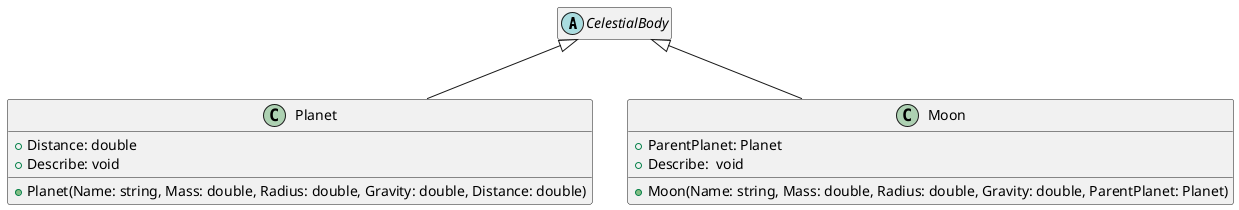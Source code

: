 @startuml CelestialInheritance
abstract class CelestialBody{}

class Planet {
    + Distance: double
    + Planet(Name: string, Mass: double, Radius: double, Gravity: double, Distance: double)
    + Describe: void
}

class Moon {
    + ParentPlanet: Planet
    + Moon(Name: string, Mass: double, Radius: double, Gravity: double, ParentPlanet: Planet)
    + Describe:  void
}

Planet -up-|> CelestialBody
Moon -up-|> CelestialBody

hide empty fields
hide empty methods
@enduml